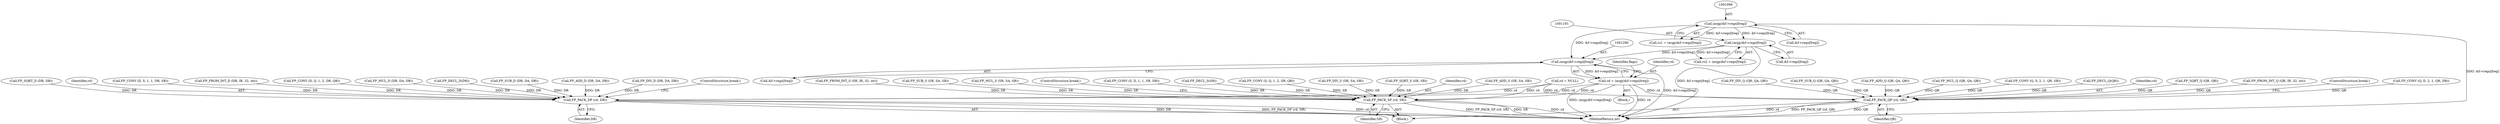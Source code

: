 digraph "0_linux_a8b0ca17b80e92faab46ee7179ba9e99ccb61233_42@array" {
"1001289" [label="(Call,(argp)&f->regs[freg])"];
"1001190" [label="(Call,(argp)&f->regs[freg])"];
"1001095" [label="(Call,(argp)&f->regs[freg])"];
"1001287" [label="(Call,rd = (argp)&f->regs[freg])"];
"1001847" [label="(Call,FP_PACK_SP (rd, SR))"];
"1001852" [label="(Call,FP_PACK_DP (rd, DR))"];
"1001857" [label="(Call,FP_PACK_QP (rd, QR))"];
"1000183" [label="(Call,FP_DECL_S(SR))"];
"1001708" [label="(Call,FP_CONV (S, Q, 1, 2, SR, QB))"];
"1001665" [label="(Call,FP_FROM_INT_D (DR, IR, 32, int))"];
"1001464" [label="(Call,FP_DIV_S (SR, SA, SB))"];
"1001853" [label="(Identifier,rd)"];
"1001849" [label="(Identifier,SR)"];
"1001672" [label="(Call,FP_CONV (D, S, 1, 1, DR, SB))"];
"1001482" [label="(Call,FP_SQRT_S (SR, SB))"];
"1001476" [label="(Call,FP_DIV_Q (QR, QA, QB))"];
"1001894" [label="(MethodReturn,int)"];
"1001093" [label="(Call,rs1 = (argp)&f->regs[freg])"];
"1001192" [label="(Call,&f->regs[freg])"];
"1001024" [label="(Call,rd = NULL)"];
"1001410" [label="(Call,FP_SUB_Q (QR, QA, QB))"];
"1001188" [label="(Call,rs2 = (argp)&f->regs[freg])"];
"1001762" [label="(Block,)"];
"1001392" [label="(Call,FP_ADD_Q (QR, QA, QB))"];
"1001458" [label="(Call,FP_MUL_Q (QR, QA, QB))"];
"1001291" [label="(Call,&f->regs[freg])"];
"1001681" [label="(Call,FP_CONV (Q, S, 2, 1, QR, SB))"];
"1001717" [label="(Call,FP_CONV (D, Q, 1, 2, DR, QB))"];
"1001298" [label="(Identifier,flags)"];
"1001848" [label="(Identifier,rd)"];
"1000195" [label="(Call,FP_DECL_Q(QR))"];
"1001437" [label="(Call,FP_MUL_D (DR, DA, DB))"];
"1001858" [label="(Identifier,rd)"];
"1001380" [label="(Call,FP_ADD_S (SR, SA, SB))"];
"1001492" [label="(Call,FP_SQRT_Q (QR, QB))"];
"1001620" [label="(Call,FP_FROM_INT_Q (QR, IR, 32, int))"];
"1001852" [label="(Call,FP_PACK_DP (rd, DR))"];
"1001653" [label="(Call,FP_FROM_INT_S (SR, IR, 32, int))"];
"1001190" [label="(Call,(argp)&f->regs[freg])"];
"1001857" [label="(Call,FP_PACK_QP (rd, QR))"];
"1001097" [label="(Call,&f->regs[freg])"];
"1001859" [label="(Identifier,QR)"];
"1001257" [label="(Block,)"];
"1001860" [label="(ControlStructure,break;)"];
"1000189" [label="(Call,FP_DECL_D(DR))"];
"1001398" [label="(Call,FP_SUB_S (SR, SA, SB))"];
"1001288" [label="(Identifier,rd)"];
"1001847" [label="(Call,FP_PACK_SP (rd, SR))"];
"1001404" [label="(Call,FP_SUB_D (DR, DA, DB))"];
"1001386" [label="(Call,FP_ADD_D (DR, DA, DB))"];
"1001470" [label="(Call,FP_DIV_D (DR, DA, DB))"];
"1001287" [label="(Call,rd = (argp)&f->regs[freg])"];
"1001690" [label="(Call,FP_CONV (Q, D, 2, 1, QR, DB))"];
"1001854" [label="(Identifier,DR)"];
"1001855" [label="(ControlStructure,break;)"];
"1001416" [label="(Call,FP_MUL_S (SR, SA, SB))"];
"1001095" [label="(Call,(argp)&f->regs[freg])"];
"1001850" [label="(ControlStructure,break;)"];
"1001289" [label="(Call,(argp)&f->regs[freg])"];
"1001487" [label="(Call,FP_SQRT_D (DR, DB))"];
"1001699" [label="(Call,FP_CONV (S, D, 1, 1, SR, DB))"];
"1001289" -> "1001287"  [label="AST: "];
"1001289" -> "1001291"  [label="CFG: "];
"1001290" -> "1001289"  [label="AST: "];
"1001291" -> "1001289"  [label="AST: "];
"1001287" -> "1001289"  [label="CFG: "];
"1001289" -> "1001894"  [label="DDG: &f->regs[freg]"];
"1001289" -> "1001287"  [label="DDG: &f->regs[freg]"];
"1001190" -> "1001289"  [label="DDG: &f->regs[freg]"];
"1001095" -> "1001289"  [label="DDG: &f->regs[freg]"];
"1001190" -> "1001188"  [label="AST: "];
"1001190" -> "1001192"  [label="CFG: "];
"1001191" -> "1001190"  [label="AST: "];
"1001192" -> "1001190"  [label="AST: "];
"1001188" -> "1001190"  [label="CFG: "];
"1001190" -> "1001894"  [label="DDG: &f->regs[freg]"];
"1001190" -> "1001188"  [label="DDG: &f->regs[freg]"];
"1001095" -> "1001190"  [label="DDG: &f->regs[freg]"];
"1001095" -> "1001093"  [label="AST: "];
"1001095" -> "1001097"  [label="CFG: "];
"1001096" -> "1001095"  [label="AST: "];
"1001097" -> "1001095"  [label="AST: "];
"1001093" -> "1001095"  [label="CFG: "];
"1001095" -> "1001894"  [label="DDG: &f->regs[freg]"];
"1001095" -> "1001093"  [label="DDG: &f->regs[freg]"];
"1001287" -> "1001257"  [label="AST: "];
"1001288" -> "1001287"  [label="AST: "];
"1001298" -> "1001287"  [label="CFG: "];
"1001287" -> "1001894"  [label="DDG: rd"];
"1001287" -> "1001894"  [label="DDG: (argp)&f->regs[freg]"];
"1001287" -> "1001847"  [label="DDG: rd"];
"1001287" -> "1001852"  [label="DDG: rd"];
"1001287" -> "1001857"  [label="DDG: rd"];
"1001847" -> "1001762"  [label="AST: "];
"1001847" -> "1001849"  [label="CFG: "];
"1001848" -> "1001847"  [label="AST: "];
"1001849" -> "1001847"  [label="AST: "];
"1001850" -> "1001847"  [label="CFG: "];
"1001847" -> "1001894"  [label="DDG: rd"];
"1001847" -> "1001894"  [label="DDG: FP_PACK_SP (rd, SR)"];
"1001847" -> "1001894"  [label="DDG: SR"];
"1001024" -> "1001847"  [label="DDG: rd"];
"1001416" -> "1001847"  [label="DDG: SR"];
"1001708" -> "1001847"  [label="DDG: SR"];
"1001653" -> "1001847"  [label="DDG: SR"];
"1000183" -> "1001847"  [label="DDG: SR"];
"1001482" -> "1001847"  [label="DDG: SR"];
"1001464" -> "1001847"  [label="DDG: SR"];
"1001398" -> "1001847"  [label="DDG: SR"];
"1001380" -> "1001847"  [label="DDG: SR"];
"1001699" -> "1001847"  [label="DDG: SR"];
"1001852" -> "1001762"  [label="AST: "];
"1001852" -> "1001854"  [label="CFG: "];
"1001853" -> "1001852"  [label="AST: "];
"1001854" -> "1001852"  [label="AST: "];
"1001855" -> "1001852"  [label="CFG: "];
"1001852" -> "1001894"  [label="DDG: DR"];
"1001852" -> "1001894"  [label="DDG: FP_PACK_DP (rd, DR)"];
"1001852" -> "1001894"  [label="DDG: rd"];
"1001024" -> "1001852"  [label="DDG: rd"];
"1001386" -> "1001852"  [label="DDG: DR"];
"1001404" -> "1001852"  [label="DDG: DR"];
"1001487" -> "1001852"  [label="DDG: DR"];
"1000189" -> "1001852"  [label="DDG: DR"];
"1001717" -> "1001852"  [label="DDG: DR"];
"1001665" -> "1001852"  [label="DDG: DR"];
"1001672" -> "1001852"  [label="DDG: DR"];
"1001437" -> "1001852"  [label="DDG: DR"];
"1001470" -> "1001852"  [label="DDG: DR"];
"1001857" -> "1001762"  [label="AST: "];
"1001857" -> "1001859"  [label="CFG: "];
"1001858" -> "1001857"  [label="AST: "];
"1001859" -> "1001857"  [label="AST: "];
"1001860" -> "1001857"  [label="CFG: "];
"1001857" -> "1001894"  [label="DDG: QR"];
"1001857" -> "1001894"  [label="DDG: rd"];
"1001857" -> "1001894"  [label="DDG: FP_PACK_QP (rd, QR)"];
"1001024" -> "1001857"  [label="DDG: rd"];
"1001681" -> "1001857"  [label="DDG: QR"];
"1001458" -> "1001857"  [label="DDG: QR"];
"1001492" -> "1001857"  [label="DDG: QR"];
"1001690" -> "1001857"  [label="DDG: QR"];
"1001476" -> "1001857"  [label="DDG: QR"];
"1001410" -> "1001857"  [label="DDG: QR"];
"1000195" -> "1001857"  [label="DDG: QR"];
"1001392" -> "1001857"  [label="DDG: QR"];
"1001620" -> "1001857"  [label="DDG: QR"];
}

